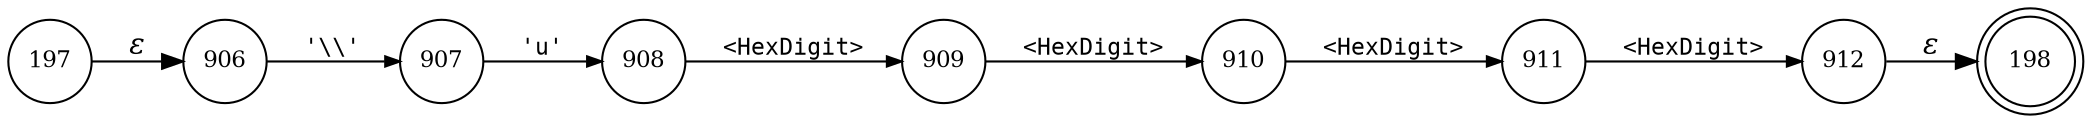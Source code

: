 digraph ATN {
rankdir=LR;
s198[fontsize=11, label="198", shape=doublecircle, fixedsize=true, width=.6];
s912[fontsize=11,label="912", shape=circle, fixedsize=true, width=.55, peripheries=1];
s197[fontsize=11,label="197", shape=circle, fixedsize=true, width=.55, peripheries=1];
s906[fontsize=11,label="906", shape=circle, fixedsize=true, width=.55, peripheries=1];
s907[fontsize=11,label="907", shape=circle, fixedsize=true, width=.55, peripheries=1];
s908[fontsize=11,label="908", shape=circle, fixedsize=true, width=.55, peripheries=1];
s909[fontsize=11,label="909", shape=circle, fixedsize=true, width=.55, peripheries=1];
s910[fontsize=11,label="910", shape=circle, fixedsize=true, width=.55, peripheries=1];
s911[fontsize=11,label="911", shape=circle, fixedsize=true, width=.55, peripheries=1];
s197 -> s906 [fontname="Times-Italic", label="&epsilon;"];
s906 -> s907 [fontsize=11, fontname="Courier", arrowsize=.7, label = "'\\\\'", arrowhead = normal];
s907 -> s908 [fontsize=11, fontname="Courier", arrowsize=.7, label = "'u'", arrowhead = normal];
s908 -> s909 [fontsize=11, fontname="Courier", arrowsize=.7, label = "<HexDigit>", arrowhead = normal];
s909 -> s910 [fontsize=11, fontname="Courier", arrowsize=.7, label = "<HexDigit>", arrowhead = normal];
s910 -> s911 [fontsize=11, fontname="Courier", arrowsize=.7, label = "<HexDigit>", arrowhead = normal];
s911 -> s912 [fontsize=11, fontname="Courier", arrowsize=.7, label = "<HexDigit>", arrowhead = normal];
s912 -> s198 [fontname="Times-Italic", label="&epsilon;"];
}